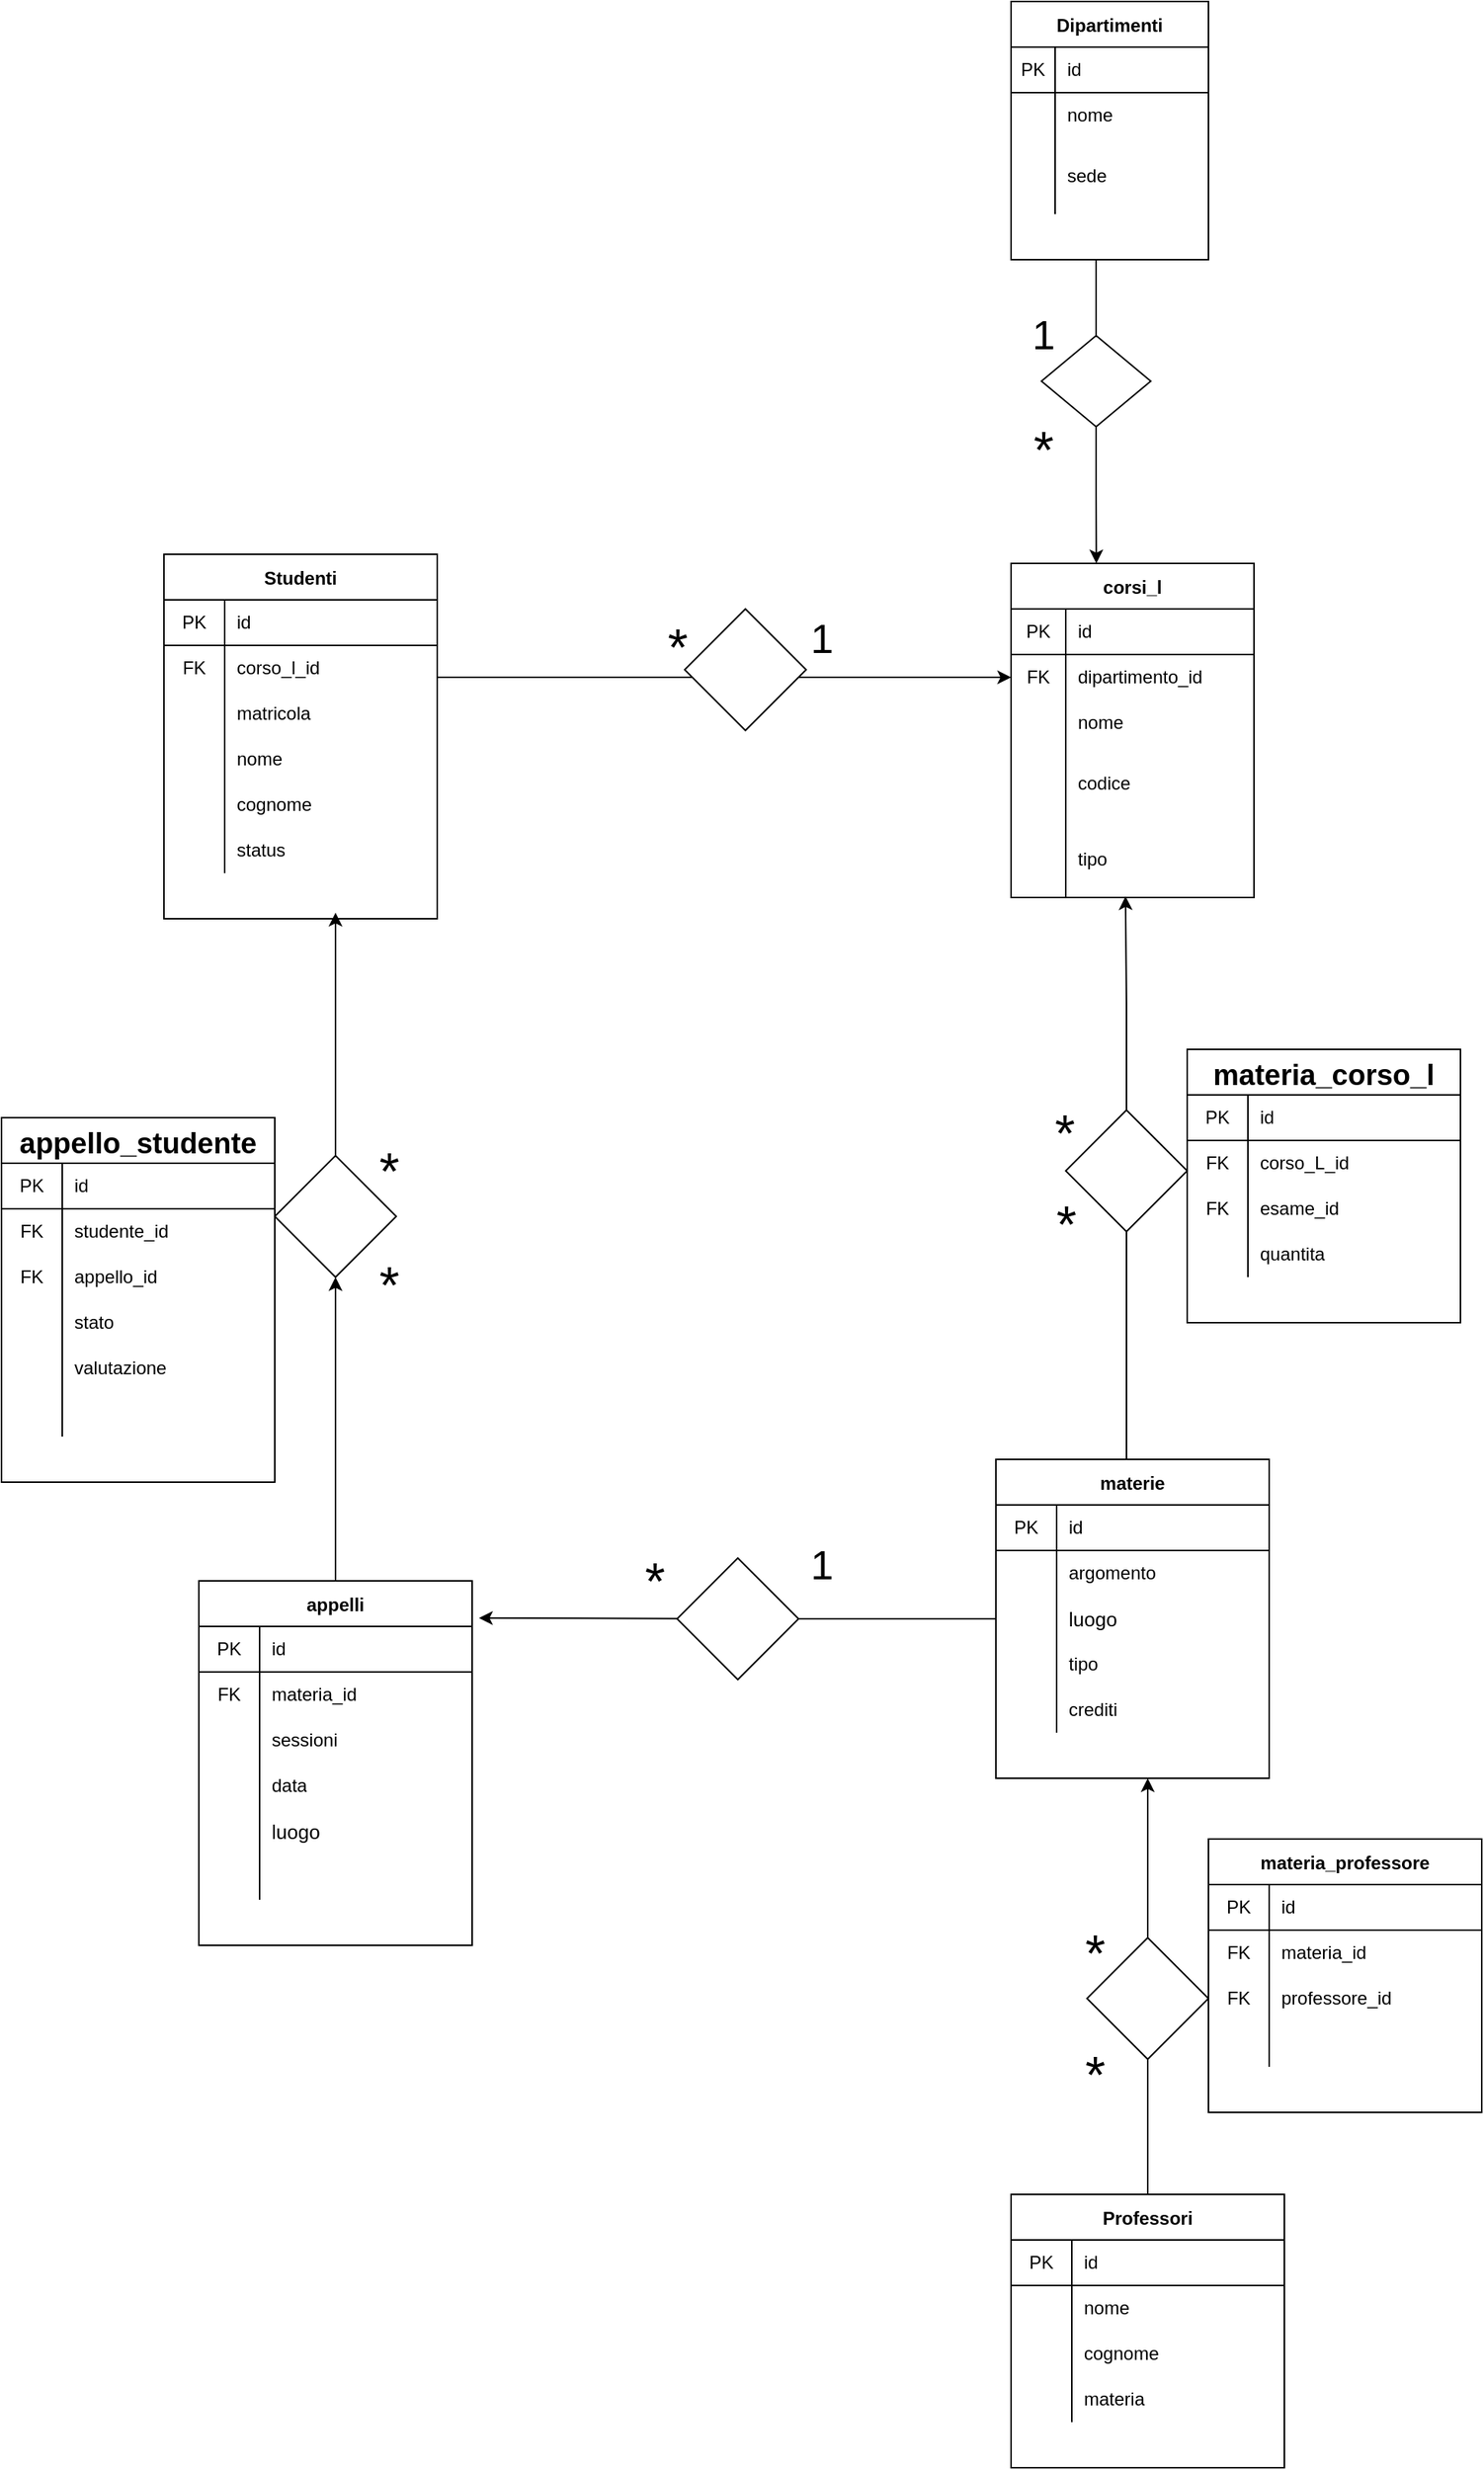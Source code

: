 <mxfile version="14.7.7"><diagram id="wqoX6eWHlkswMWqpdTRb" name="Page-1"><mxGraphModel dx="2507" dy="1263" grid="1" gridSize="10" guides="1" tooltips="1" connect="1" arrows="1" fold="1" page="1" pageScale="1" pageWidth="827" pageHeight="1169" math="0" shadow="0"><root><mxCell id="0"/><mxCell id="1" parent="0"/><mxCell id="4-TzYoJVx6MseVplhayk-2" value="Dipartimenti" style="shape=table;startSize=30;container=1;collapsible=0;childLayout=tableLayout;fixedRows=1;rowLines=0;fontStyle=1;align=center;" vertex="1" parent="1"><mxGeometry x="1205" y="220" width="130" height="170" as="geometry"/></mxCell><mxCell id="4-TzYoJVx6MseVplhayk-3" value="" style="shape=partialRectangle;html=1;whiteSpace=wrap;collapsible=0;dropTarget=0;pointerEvents=0;fillColor=none;top=0;left=0;bottom=1;right=0;points=[[0,0.5],[1,0.5]];portConstraint=eastwest;" vertex="1" parent="4-TzYoJVx6MseVplhayk-2"><mxGeometry y="30" width="130" height="30" as="geometry"/></mxCell><mxCell id="4-TzYoJVx6MseVplhayk-4" value="PK" style="shape=partialRectangle;html=1;whiteSpace=wrap;connectable=0;fillColor=none;top=0;left=0;bottom=0;right=0;overflow=hidden;" vertex="1" parent="4-TzYoJVx6MseVplhayk-3"><mxGeometry width="29" height="30" as="geometry"/></mxCell><mxCell id="4-TzYoJVx6MseVplhayk-5" value="id" style="shape=partialRectangle;html=1;whiteSpace=wrap;connectable=0;fillColor=none;top=0;left=0;bottom=0;right=0;align=left;spacingLeft=6;overflow=hidden;" vertex="1" parent="4-TzYoJVx6MseVplhayk-3"><mxGeometry x="29" width="101" height="30" as="geometry"/></mxCell><mxCell id="4-TzYoJVx6MseVplhayk-6" value="" style="shape=partialRectangle;html=1;whiteSpace=wrap;collapsible=0;dropTarget=0;pointerEvents=0;fillColor=none;top=0;left=0;bottom=0;right=0;points=[[0,0.5],[1,0.5]];portConstraint=eastwest;" vertex="1" parent="4-TzYoJVx6MseVplhayk-2"><mxGeometry y="60" width="130" height="30" as="geometry"/></mxCell><mxCell id="4-TzYoJVx6MseVplhayk-7" value="" style="shape=partialRectangle;html=1;whiteSpace=wrap;connectable=0;fillColor=none;top=0;left=0;bottom=0;right=0;overflow=hidden;" vertex="1" parent="4-TzYoJVx6MseVplhayk-6"><mxGeometry width="29" height="30" as="geometry"/></mxCell><mxCell id="4-TzYoJVx6MseVplhayk-8" value="nome" style="shape=partialRectangle;html=1;whiteSpace=wrap;connectable=0;fillColor=none;top=0;left=0;bottom=0;right=0;align=left;spacingLeft=6;overflow=hidden;" vertex="1" parent="4-TzYoJVx6MseVplhayk-6"><mxGeometry x="29" width="101" height="30" as="geometry"/></mxCell><mxCell id="4-TzYoJVx6MseVplhayk-9" value="" style="shape=partialRectangle;html=1;whiteSpace=wrap;collapsible=0;dropTarget=0;pointerEvents=0;fillColor=none;top=0;left=0;bottom=0;right=0;points=[[0,0.5],[1,0.5]];portConstraint=eastwest;" vertex="1" parent="4-TzYoJVx6MseVplhayk-2"><mxGeometry y="90" width="130" height="50" as="geometry"/></mxCell><mxCell id="4-TzYoJVx6MseVplhayk-10" value="" style="shape=partialRectangle;html=1;whiteSpace=wrap;connectable=0;fillColor=none;top=0;left=0;bottom=0;right=0;overflow=hidden;" vertex="1" parent="4-TzYoJVx6MseVplhayk-9"><mxGeometry width="29" height="50" as="geometry"/></mxCell><mxCell id="4-TzYoJVx6MseVplhayk-11" value="sede" style="shape=partialRectangle;html=1;whiteSpace=wrap;connectable=0;fillColor=none;top=0;left=0;bottom=0;right=0;align=left;spacingLeft=6;overflow=hidden;" vertex="1" parent="4-TzYoJVx6MseVplhayk-9"><mxGeometry x="29" width="101" height="50" as="geometry"/></mxCell><mxCell id="4-TzYoJVx6MseVplhayk-12" value="corsi_l" style="shape=table;startSize=30;container=1;collapsible=0;childLayout=tableLayout;fixedRows=1;rowLines=0;fontStyle=1;align=center;" vertex="1" parent="1"><mxGeometry x="1205" y="590" width="160" height="220" as="geometry"/></mxCell><mxCell id="4-TzYoJVx6MseVplhayk-13" value="" style="shape=partialRectangle;html=1;whiteSpace=wrap;collapsible=0;dropTarget=0;pointerEvents=0;fillColor=none;top=0;left=0;bottom=1;right=0;points=[[0,0.5],[1,0.5]];portConstraint=eastwest;" vertex="1" parent="4-TzYoJVx6MseVplhayk-12"><mxGeometry y="30" width="160" height="30" as="geometry"/></mxCell><mxCell id="4-TzYoJVx6MseVplhayk-14" value="PK" style="shape=partialRectangle;html=1;whiteSpace=wrap;connectable=0;fillColor=none;top=0;left=0;bottom=0;right=0;overflow=hidden;" vertex="1" parent="4-TzYoJVx6MseVplhayk-13"><mxGeometry width="36" height="30" as="geometry"/></mxCell><mxCell id="4-TzYoJVx6MseVplhayk-15" value="id" style="shape=partialRectangle;html=1;whiteSpace=wrap;connectable=0;fillColor=none;top=0;left=0;bottom=0;right=0;align=left;spacingLeft=6;overflow=hidden;" vertex="1" parent="4-TzYoJVx6MseVplhayk-13"><mxGeometry x="36" width="124" height="30" as="geometry"/></mxCell><mxCell id="4-TzYoJVx6MseVplhayk-16" value="" style="shape=partialRectangle;html=1;whiteSpace=wrap;collapsible=0;dropTarget=0;pointerEvents=0;fillColor=none;top=0;left=0;bottom=0;right=0;points=[[0,0.5],[1,0.5]];portConstraint=eastwest;" vertex="1" parent="4-TzYoJVx6MseVplhayk-12"><mxGeometry y="60" width="160" height="30" as="geometry"/></mxCell><mxCell id="4-TzYoJVx6MseVplhayk-17" value="FK" style="shape=partialRectangle;html=1;whiteSpace=wrap;connectable=0;fillColor=none;top=0;left=0;bottom=0;right=0;overflow=hidden;" vertex="1" parent="4-TzYoJVx6MseVplhayk-16"><mxGeometry width="36" height="30" as="geometry"/></mxCell><mxCell id="4-TzYoJVx6MseVplhayk-18" value="dipartimento_id" style="shape=partialRectangle;html=1;whiteSpace=wrap;connectable=0;fillColor=none;top=0;left=0;bottom=0;right=0;align=left;spacingLeft=6;overflow=hidden;" vertex="1" parent="4-TzYoJVx6MseVplhayk-16"><mxGeometry x="36" width="124" height="30" as="geometry"/></mxCell><mxCell id="4-TzYoJVx6MseVplhayk-165" value="" style="shape=partialRectangle;html=1;whiteSpace=wrap;collapsible=0;dropTarget=0;pointerEvents=0;fillColor=none;top=0;left=0;bottom=0;right=0;points=[[0,0.5],[1,0.5]];portConstraint=eastwest;" vertex="1" parent="4-TzYoJVx6MseVplhayk-12"><mxGeometry y="90" width="160" height="30" as="geometry"/></mxCell><mxCell id="4-TzYoJVx6MseVplhayk-166" value="" style="shape=partialRectangle;html=1;whiteSpace=wrap;connectable=0;fillColor=none;top=0;left=0;bottom=0;right=0;overflow=hidden;" vertex="1" parent="4-TzYoJVx6MseVplhayk-165"><mxGeometry width="36" height="30" as="geometry"/></mxCell><mxCell id="4-TzYoJVx6MseVplhayk-167" value="nome" style="shape=partialRectangle;html=1;whiteSpace=wrap;connectable=0;fillColor=none;top=0;left=0;bottom=0;right=0;align=left;spacingLeft=6;overflow=hidden;" vertex="1" parent="4-TzYoJVx6MseVplhayk-165"><mxGeometry x="36" width="124" height="30" as="geometry"/></mxCell><mxCell id="4-TzYoJVx6MseVplhayk-19" value="" style="shape=partialRectangle;html=1;whiteSpace=wrap;collapsible=0;dropTarget=0;pointerEvents=0;fillColor=none;top=0;left=0;bottom=0;right=0;points=[[0,0.5],[1,0.5]];portConstraint=eastwest;" vertex="1" parent="4-TzYoJVx6MseVplhayk-12"><mxGeometry y="120" width="160" height="50" as="geometry"/></mxCell><mxCell id="4-TzYoJVx6MseVplhayk-20" value="" style="shape=partialRectangle;html=1;whiteSpace=wrap;connectable=0;fillColor=none;top=0;left=0;bottom=0;right=0;overflow=hidden;" vertex="1" parent="4-TzYoJVx6MseVplhayk-19"><mxGeometry width="36" height="50" as="geometry"/></mxCell><mxCell id="4-TzYoJVx6MseVplhayk-21" value="codice" style="shape=partialRectangle;html=1;whiteSpace=wrap;connectable=0;fillColor=none;top=0;left=0;bottom=0;right=0;align=left;spacingLeft=6;overflow=hidden;" vertex="1" parent="4-TzYoJVx6MseVplhayk-19"><mxGeometry x="36" width="124" height="50" as="geometry"/></mxCell><mxCell id="4-TzYoJVx6MseVplhayk-22" value="" style="shape=partialRectangle;html=1;whiteSpace=wrap;collapsible=0;dropTarget=0;pointerEvents=0;fillColor=none;top=0;left=0;bottom=0;right=0;points=[[0,0.5],[1,0.5]];portConstraint=eastwest;" vertex="1" parent="4-TzYoJVx6MseVplhayk-12"><mxGeometry y="170" width="160" height="50" as="geometry"/></mxCell><mxCell id="4-TzYoJVx6MseVplhayk-23" value="" style="shape=partialRectangle;html=1;whiteSpace=wrap;connectable=0;fillColor=none;top=0;left=0;bottom=0;right=0;overflow=hidden;" vertex="1" parent="4-TzYoJVx6MseVplhayk-22"><mxGeometry width="36" height="50" as="geometry"/></mxCell><mxCell id="4-TzYoJVx6MseVplhayk-24" value="tipo" style="shape=partialRectangle;html=1;whiteSpace=wrap;connectable=0;fillColor=none;top=0;left=0;bottom=0;right=0;align=left;spacingLeft=6;overflow=hidden;" vertex="1" parent="4-TzYoJVx6MseVplhayk-22"><mxGeometry x="36" width="124" height="50" as="geometry"/></mxCell><mxCell id="4-TzYoJVx6MseVplhayk-25" style="edgeStyle=orthogonalEdgeStyle;rounded=0;orthogonalLoop=1;jettySize=auto;html=1;fontSize=20;startArrow=none;entryX=0.471;entryY=0.984;entryDx=0;entryDy=0;entryPerimeter=0;" edge="1" parent="1" source="4-TzYoJVx6MseVplhayk-82" target="4-TzYoJVx6MseVplhayk-22"><mxGeometry relative="1" as="geometry"><mxPoint x="1281" y="840" as="targetPoint"/></mxGeometry></mxCell><mxCell id="4-TzYoJVx6MseVplhayk-226" style="edgeStyle=orthogonalEdgeStyle;rounded=0;orthogonalLoop=1;jettySize=auto;html=1;entryX=1.025;entryY=-0.184;entryDx=0;entryDy=0;entryPerimeter=0;" edge="1" parent="1" source="4-TzYoJVx6MseVplhayk-26" target="4-TzYoJVx6MseVplhayk-210"><mxGeometry relative="1" as="geometry"/></mxCell><mxCell id="4-TzYoJVx6MseVplhayk-26" value="materie" style="shape=table;startSize=30;container=1;collapsible=0;childLayout=tableLayout;fixedRows=1;rowLines=0;fontStyle=1;align=center;" vertex="1" parent="1"><mxGeometry x="1195" y="1180" width="180" height="210" as="geometry"/></mxCell><mxCell id="4-TzYoJVx6MseVplhayk-27" value="" style="shape=partialRectangle;html=1;whiteSpace=wrap;collapsible=0;dropTarget=0;pointerEvents=0;fillColor=none;top=0;left=0;bottom=1;right=0;points=[[0,0.5],[1,0.5]];portConstraint=eastwest;" vertex="1" parent="4-TzYoJVx6MseVplhayk-26"><mxGeometry y="30" width="180" height="30" as="geometry"/></mxCell><mxCell id="4-TzYoJVx6MseVplhayk-28" value="PK" style="shape=partialRectangle;html=1;whiteSpace=wrap;connectable=0;fillColor=none;top=0;left=0;bottom=0;right=0;overflow=hidden;" vertex="1" parent="4-TzYoJVx6MseVplhayk-27"><mxGeometry width="40" height="30" as="geometry"/></mxCell><mxCell id="4-TzYoJVx6MseVplhayk-29" value="id" style="shape=partialRectangle;html=1;whiteSpace=wrap;connectable=0;fillColor=none;top=0;left=0;bottom=0;right=0;align=left;spacingLeft=6;overflow=hidden;" vertex="1" parent="4-TzYoJVx6MseVplhayk-27"><mxGeometry x="40" width="140" height="30" as="geometry"/></mxCell><mxCell id="4-TzYoJVx6MseVplhayk-30" value="" style="shape=partialRectangle;html=1;whiteSpace=wrap;collapsible=0;dropTarget=0;pointerEvents=0;fillColor=none;top=0;left=0;bottom=0;right=0;points=[[0,0.5],[1,0.5]];portConstraint=eastwest;" vertex="1" parent="4-TzYoJVx6MseVplhayk-26"><mxGeometry y="60" width="180" height="30" as="geometry"/></mxCell><mxCell id="4-TzYoJVx6MseVplhayk-31" value="" style="shape=partialRectangle;html=1;whiteSpace=wrap;connectable=0;fillColor=none;top=0;left=0;bottom=0;right=0;overflow=hidden;" vertex="1" parent="4-TzYoJVx6MseVplhayk-30"><mxGeometry width="40" height="30" as="geometry"/></mxCell><mxCell id="4-TzYoJVx6MseVplhayk-32" value="argomento" style="shape=partialRectangle;html=1;whiteSpace=wrap;connectable=0;fillColor=none;top=0;left=0;bottom=0;right=0;align=left;spacingLeft=6;overflow=hidden;" vertex="1" parent="4-TzYoJVx6MseVplhayk-30"><mxGeometry x="40" width="140" height="30" as="geometry"/></mxCell><mxCell id="4-TzYoJVx6MseVplhayk-169" value="" style="shape=partialRectangle;html=1;whiteSpace=wrap;collapsible=0;dropTarget=0;pointerEvents=0;fillColor=none;top=0;left=0;bottom=0;right=0;points=[[0,0.5],[1,0.5]];portConstraint=eastwest;" vertex="1" parent="4-TzYoJVx6MseVplhayk-26"><mxGeometry y="90" width="180" height="30" as="geometry"/></mxCell><mxCell id="4-TzYoJVx6MseVplhayk-170" value="" style="shape=partialRectangle;html=1;whiteSpace=wrap;connectable=0;fillColor=none;top=0;left=0;bottom=0;right=0;overflow=hidden;" vertex="1" parent="4-TzYoJVx6MseVplhayk-169"><mxGeometry width="40" height="30" as="geometry"/></mxCell><mxCell id="4-TzYoJVx6MseVplhayk-171" value="&lt;div style=&quot;font-size: 13px&quot;&gt;luogo&lt;/div&gt;" style="shape=partialRectangle;html=1;whiteSpace=wrap;connectable=0;fillColor=none;top=0;left=0;bottom=0;right=0;align=left;spacingLeft=6;overflow=hidden;" vertex="1" parent="4-TzYoJVx6MseVplhayk-169"><mxGeometry x="40" width="140" height="30" as="geometry"/></mxCell><mxCell id="4-TzYoJVx6MseVplhayk-33" value="" style="shape=partialRectangle;html=1;whiteSpace=wrap;collapsible=0;dropTarget=0;pointerEvents=0;fillColor=none;top=0;left=0;bottom=0;right=0;points=[[0,0.5],[1,0.5]];portConstraint=eastwest;" vertex="1" parent="4-TzYoJVx6MseVplhayk-26"><mxGeometry y="120" width="180" height="30" as="geometry"/></mxCell><mxCell id="4-TzYoJVx6MseVplhayk-34" value="" style="shape=partialRectangle;html=1;whiteSpace=wrap;connectable=0;fillColor=none;top=0;left=0;bottom=0;right=0;overflow=hidden;" vertex="1" parent="4-TzYoJVx6MseVplhayk-33"><mxGeometry width="40" height="30" as="geometry"/></mxCell><mxCell id="4-TzYoJVx6MseVplhayk-35" value="tipo" style="shape=partialRectangle;html=1;whiteSpace=wrap;connectable=0;fillColor=none;top=0;left=0;bottom=0;right=0;align=left;spacingLeft=6;overflow=hidden;" vertex="1" parent="4-TzYoJVx6MseVplhayk-33"><mxGeometry x="40" width="140" height="30" as="geometry"/></mxCell><mxCell id="4-TzYoJVx6MseVplhayk-36" value="" style="shape=partialRectangle;html=1;whiteSpace=wrap;collapsible=0;dropTarget=0;pointerEvents=0;fillColor=none;top=0;left=0;bottom=0;right=0;points=[[0,0.5],[1,0.5]];portConstraint=eastwest;" vertex="1" parent="4-TzYoJVx6MseVplhayk-26"><mxGeometry y="150" width="180" height="30" as="geometry"/></mxCell><mxCell id="4-TzYoJVx6MseVplhayk-37" value="" style="shape=partialRectangle;html=1;whiteSpace=wrap;connectable=0;fillColor=none;top=0;left=0;bottom=0;right=0;overflow=hidden;" vertex="1" parent="4-TzYoJVx6MseVplhayk-36"><mxGeometry width="40" height="30" as="geometry"/></mxCell><mxCell id="4-TzYoJVx6MseVplhayk-38" value="crediti" style="shape=partialRectangle;html=1;whiteSpace=wrap;connectable=0;fillColor=none;top=0;left=0;bottom=0;right=0;align=left;spacingLeft=6;overflow=hidden;" vertex="1" parent="4-TzYoJVx6MseVplhayk-36"><mxGeometry x="40" width="140" height="30" as="geometry"/></mxCell><mxCell id="4-TzYoJVx6MseVplhayk-39" style="edgeStyle=orthogonalEdgeStyle;rounded=0;orthogonalLoop=1;jettySize=auto;html=1;fontSize=20;" edge="1" parent="1" source="4-TzYoJVx6MseVplhayk-40"><mxGeometry relative="1" as="geometry"><mxPoint x="1295" y="1390" as="targetPoint"/></mxGeometry></mxCell><mxCell id="4-TzYoJVx6MseVplhayk-40" value="Professori" style="shape=table;startSize=30;container=1;collapsible=0;childLayout=tableLayout;fixedRows=1;rowLines=0;fontStyle=1;align=center;" vertex="1" parent="1"><mxGeometry x="1205" y="1664" width="180" height="180" as="geometry"/></mxCell><mxCell id="4-TzYoJVx6MseVplhayk-41" value="" style="shape=partialRectangle;html=1;whiteSpace=wrap;collapsible=0;dropTarget=0;pointerEvents=0;fillColor=none;top=0;left=0;bottom=1;right=0;points=[[0,0.5],[1,0.5]];portConstraint=eastwest;" vertex="1" parent="4-TzYoJVx6MseVplhayk-40"><mxGeometry y="30" width="180" height="30" as="geometry"/></mxCell><mxCell id="4-TzYoJVx6MseVplhayk-42" value="PK" style="shape=partialRectangle;html=1;whiteSpace=wrap;connectable=0;fillColor=none;top=0;left=0;bottom=0;right=0;overflow=hidden;" vertex="1" parent="4-TzYoJVx6MseVplhayk-41"><mxGeometry width="40" height="30" as="geometry"/></mxCell><mxCell id="4-TzYoJVx6MseVplhayk-43" value="id" style="shape=partialRectangle;html=1;whiteSpace=wrap;connectable=0;fillColor=none;top=0;left=0;bottom=0;right=0;align=left;spacingLeft=6;overflow=hidden;" vertex="1" parent="4-TzYoJVx6MseVplhayk-41"><mxGeometry x="40" width="140" height="30" as="geometry"/></mxCell><mxCell id="4-TzYoJVx6MseVplhayk-44" value="" style="shape=partialRectangle;html=1;whiteSpace=wrap;collapsible=0;dropTarget=0;pointerEvents=0;fillColor=none;top=0;left=0;bottom=0;right=0;points=[[0,0.5],[1,0.5]];portConstraint=eastwest;" vertex="1" parent="4-TzYoJVx6MseVplhayk-40"><mxGeometry y="60" width="180" height="30" as="geometry"/></mxCell><mxCell id="4-TzYoJVx6MseVplhayk-45" value="" style="shape=partialRectangle;html=1;whiteSpace=wrap;connectable=0;fillColor=none;top=0;left=0;bottom=0;right=0;overflow=hidden;" vertex="1" parent="4-TzYoJVx6MseVplhayk-44"><mxGeometry width="40" height="30" as="geometry"/></mxCell><mxCell id="4-TzYoJVx6MseVplhayk-46" value="nome" style="shape=partialRectangle;html=1;whiteSpace=wrap;connectable=0;fillColor=none;top=0;left=0;bottom=0;right=0;align=left;spacingLeft=6;overflow=hidden;" vertex="1" parent="4-TzYoJVx6MseVplhayk-44"><mxGeometry x="40" width="140" height="30" as="geometry"/></mxCell><mxCell id="4-TzYoJVx6MseVplhayk-47" value="" style="shape=partialRectangle;html=1;whiteSpace=wrap;collapsible=0;dropTarget=0;pointerEvents=0;fillColor=none;top=0;left=0;bottom=0;right=0;points=[[0,0.5],[1,0.5]];portConstraint=eastwest;" vertex="1" parent="4-TzYoJVx6MseVplhayk-40"><mxGeometry y="90" width="180" height="30" as="geometry"/></mxCell><mxCell id="4-TzYoJVx6MseVplhayk-48" value="" style="shape=partialRectangle;html=1;whiteSpace=wrap;connectable=0;fillColor=none;top=0;left=0;bottom=0;right=0;overflow=hidden;" vertex="1" parent="4-TzYoJVx6MseVplhayk-47"><mxGeometry width="40" height="30" as="geometry"/></mxCell><mxCell id="4-TzYoJVx6MseVplhayk-49" value="cognome" style="shape=partialRectangle;html=1;whiteSpace=wrap;connectable=0;fillColor=none;top=0;left=0;bottom=0;right=0;align=left;spacingLeft=6;overflow=hidden;" vertex="1" parent="4-TzYoJVx6MseVplhayk-47"><mxGeometry x="40" width="140" height="30" as="geometry"/></mxCell><mxCell id="4-TzYoJVx6MseVplhayk-50" value="" style="shape=partialRectangle;html=1;whiteSpace=wrap;collapsible=0;dropTarget=0;pointerEvents=0;fillColor=none;top=0;left=0;bottom=0;right=0;points=[[0,0.5],[1,0.5]];portConstraint=eastwest;" vertex="1" parent="4-TzYoJVx6MseVplhayk-40"><mxGeometry y="120" width="180" height="30" as="geometry"/></mxCell><mxCell id="4-TzYoJVx6MseVplhayk-51" value="" style="shape=partialRectangle;html=1;whiteSpace=wrap;connectable=0;fillColor=none;top=0;left=0;bottom=0;right=0;overflow=hidden;" vertex="1" parent="4-TzYoJVx6MseVplhayk-50"><mxGeometry width="40" height="30" as="geometry"/></mxCell><mxCell id="4-TzYoJVx6MseVplhayk-52" value="materia" style="shape=partialRectangle;html=1;whiteSpace=wrap;connectable=0;fillColor=none;top=0;left=0;bottom=0;right=0;align=left;spacingLeft=6;overflow=hidden;" vertex="1" parent="4-TzYoJVx6MseVplhayk-50"><mxGeometry x="40" width="140" height="30" as="geometry"/></mxCell><mxCell id="4-TzYoJVx6MseVplhayk-54" style="edgeStyle=orthogonalEdgeStyle;rounded=0;orthogonalLoop=1;jettySize=auto;html=1;fontSize=19;" edge="1" parent="1" source="4-TzYoJVx6MseVplhayk-56" target="4-TzYoJVx6MseVplhayk-16"><mxGeometry relative="1" as="geometry"><Array as="points"><mxPoint x="910" y="665"/><mxPoint x="910" y="665"/></Array></mxGeometry></mxCell><mxCell id="4-TzYoJVx6MseVplhayk-56" value="Studenti" style="shape=table;startSize=30;container=1;collapsible=0;childLayout=tableLayout;fixedRows=1;rowLines=0;fontStyle=1;align=center;" vertex="1" parent="1"><mxGeometry x="647" y="584" width="180" height="240" as="geometry"/></mxCell><mxCell id="4-TzYoJVx6MseVplhayk-57" value="" style="shape=partialRectangle;html=1;whiteSpace=wrap;collapsible=0;dropTarget=0;pointerEvents=0;fillColor=none;top=0;left=0;bottom=1;right=0;points=[[0,0.5],[1,0.5]];portConstraint=eastwest;" vertex="1" parent="4-TzYoJVx6MseVplhayk-56"><mxGeometry y="30" width="180" height="30" as="geometry"/></mxCell><mxCell id="4-TzYoJVx6MseVplhayk-58" value="PK" style="shape=partialRectangle;html=1;whiteSpace=wrap;connectable=0;fillColor=none;top=0;left=0;bottom=0;right=0;overflow=hidden;" vertex="1" parent="4-TzYoJVx6MseVplhayk-57"><mxGeometry width="40" height="30" as="geometry"/></mxCell><mxCell id="4-TzYoJVx6MseVplhayk-59" value="id" style="shape=partialRectangle;html=1;whiteSpace=wrap;connectable=0;fillColor=none;top=0;left=0;bottom=0;right=0;align=left;spacingLeft=6;overflow=hidden;" vertex="1" parent="4-TzYoJVx6MseVplhayk-57"><mxGeometry x="40" width="140" height="30" as="geometry"/></mxCell><mxCell id="4-TzYoJVx6MseVplhayk-60" value="" style="shape=partialRectangle;html=1;whiteSpace=wrap;collapsible=0;dropTarget=0;pointerEvents=0;fillColor=none;top=0;left=0;bottom=0;right=0;points=[[0,0.5],[1,0.5]];portConstraint=eastwest;" vertex="1" parent="4-TzYoJVx6MseVplhayk-56"><mxGeometry y="60" width="180" height="30" as="geometry"/></mxCell><mxCell id="4-TzYoJVx6MseVplhayk-61" value="FK" style="shape=partialRectangle;html=1;whiteSpace=wrap;connectable=0;fillColor=none;top=0;left=0;bottom=0;right=0;overflow=hidden;" vertex="1" parent="4-TzYoJVx6MseVplhayk-60"><mxGeometry width="40" height="30" as="geometry"/></mxCell><mxCell id="4-TzYoJVx6MseVplhayk-62" value="&lt;div&gt;corso_l_id&lt;/div&gt;" style="shape=partialRectangle;html=1;whiteSpace=wrap;connectable=0;fillColor=none;top=0;left=0;bottom=0;right=0;align=left;spacingLeft=6;overflow=hidden;" vertex="1" parent="4-TzYoJVx6MseVplhayk-60"><mxGeometry x="40" width="140" height="30" as="geometry"/></mxCell><mxCell id="4-TzYoJVx6MseVplhayk-153" value="" style="shape=partialRectangle;html=1;whiteSpace=wrap;collapsible=0;dropTarget=0;pointerEvents=0;fillColor=none;top=0;left=0;bottom=0;right=0;points=[[0,0.5],[1,0.5]];portConstraint=eastwest;" vertex="1" parent="4-TzYoJVx6MseVplhayk-56"><mxGeometry y="90" width="180" height="30" as="geometry"/></mxCell><mxCell id="4-TzYoJVx6MseVplhayk-154" value="" style="shape=partialRectangle;html=1;whiteSpace=wrap;connectable=0;fillColor=none;top=0;left=0;bottom=0;right=0;overflow=hidden;" vertex="1" parent="4-TzYoJVx6MseVplhayk-153"><mxGeometry width="40" height="30" as="geometry"/></mxCell><mxCell id="4-TzYoJVx6MseVplhayk-155" value="matricola" style="shape=partialRectangle;html=1;whiteSpace=wrap;connectable=0;fillColor=none;top=0;left=0;bottom=0;right=0;align=left;spacingLeft=6;overflow=hidden;" vertex="1" parent="4-TzYoJVx6MseVplhayk-153"><mxGeometry x="40" width="140" height="30" as="geometry"/></mxCell><mxCell id="4-TzYoJVx6MseVplhayk-63" value="" style="shape=partialRectangle;html=1;whiteSpace=wrap;collapsible=0;dropTarget=0;pointerEvents=0;fillColor=none;top=0;left=0;bottom=0;right=0;points=[[0,0.5],[1,0.5]];portConstraint=eastwest;" vertex="1" parent="4-TzYoJVx6MseVplhayk-56"><mxGeometry y="120" width="180" height="30" as="geometry"/></mxCell><mxCell id="4-TzYoJVx6MseVplhayk-64" value="" style="shape=partialRectangle;html=1;whiteSpace=wrap;connectable=0;fillColor=none;top=0;left=0;bottom=0;right=0;overflow=hidden;" vertex="1" parent="4-TzYoJVx6MseVplhayk-63"><mxGeometry width="40" height="30" as="geometry"/></mxCell><mxCell id="4-TzYoJVx6MseVplhayk-65" value="nome" style="shape=partialRectangle;html=1;whiteSpace=wrap;connectable=0;fillColor=none;top=0;left=0;bottom=0;right=0;align=left;spacingLeft=6;overflow=hidden;" vertex="1" parent="4-TzYoJVx6MseVplhayk-63"><mxGeometry x="40" width="140" height="30" as="geometry"/></mxCell><mxCell id="4-TzYoJVx6MseVplhayk-66" value="" style="shape=partialRectangle;html=1;whiteSpace=wrap;collapsible=0;dropTarget=0;pointerEvents=0;fillColor=none;top=0;left=0;bottom=0;right=0;points=[[0,0.5],[1,0.5]];portConstraint=eastwest;" vertex="1" parent="4-TzYoJVx6MseVplhayk-56"><mxGeometry y="150" width="180" height="30" as="geometry"/></mxCell><mxCell id="4-TzYoJVx6MseVplhayk-67" value="" style="shape=partialRectangle;html=1;whiteSpace=wrap;connectable=0;fillColor=none;top=0;left=0;bottom=0;right=0;overflow=hidden;" vertex="1" parent="4-TzYoJVx6MseVplhayk-66"><mxGeometry width="40" height="30" as="geometry"/></mxCell><mxCell id="4-TzYoJVx6MseVplhayk-68" value="cognome" style="shape=partialRectangle;html=1;whiteSpace=wrap;connectable=0;fillColor=none;top=0;left=0;bottom=0;right=0;align=left;spacingLeft=6;overflow=hidden;" vertex="1" parent="4-TzYoJVx6MseVplhayk-66"><mxGeometry x="40" width="140" height="30" as="geometry"/></mxCell><mxCell id="4-TzYoJVx6MseVplhayk-69" value="" style="shape=partialRectangle;html=1;whiteSpace=wrap;collapsible=0;dropTarget=0;pointerEvents=0;fillColor=none;top=0;left=0;bottom=0;right=0;points=[[0,0.5],[1,0.5]];portConstraint=eastwest;" vertex="1" parent="4-TzYoJVx6MseVplhayk-56"><mxGeometry y="180" width="180" height="30" as="geometry"/></mxCell><mxCell id="4-TzYoJVx6MseVplhayk-70" value="" style="shape=partialRectangle;html=1;whiteSpace=wrap;connectable=0;fillColor=none;top=0;left=0;bottom=0;right=0;overflow=hidden;" vertex="1" parent="4-TzYoJVx6MseVplhayk-69"><mxGeometry width="40" height="30" as="geometry"/></mxCell><mxCell id="4-TzYoJVx6MseVplhayk-71" value="status" style="shape=partialRectangle;html=1;whiteSpace=wrap;connectable=0;fillColor=none;top=0;left=0;bottom=0;right=0;align=left;spacingLeft=6;overflow=hidden;" vertex="1" parent="4-TzYoJVx6MseVplhayk-69"><mxGeometry x="40" width="140" height="30" as="geometry"/></mxCell><mxCell id="4-TzYoJVx6MseVplhayk-243" style="edgeStyle=orthogonalEdgeStyle;rounded=0;orthogonalLoop=1;jettySize=auto;html=1;exitX=0.5;exitY=1;exitDx=0;exitDy=0;entryX=0.351;entryY=0;entryDx=0;entryDy=0;entryPerimeter=0;" edge="1" parent="1" source="4-TzYoJVx6MseVplhayk-78" target="4-TzYoJVx6MseVplhayk-12"><mxGeometry relative="1" as="geometry"/></mxCell><mxCell id="4-TzYoJVx6MseVplhayk-78" value="" style="rhombus;whiteSpace=wrap;html=1;fontSize=34;strokeWidth=1;" vertex="1" parent="1"><mxGeometry x="1225" y="440" width="72" height="60" as="geometry"/></mxCell><mxCell id="4-TzYoJVx6MseVplhayk-79" value="" style="edgeStyle=orthogonalEdgeStyle;rounded=0;orthogonalLoop=1;jettySize=auto;html=1;fontSize=34;endArrow=none;" edge="1" parent="1" source="4-TzYoJVx6MseVplhayk-2"><mxGeometry relative="1" as="geometry"><mxPoint x="1210" y="390" as="sourcePoint"/><mxPoint x="1261" y="441" as="targetPoint"/><Array as="points"><mxPoint x="1261" y="441"/></Array></mxGeometry></mxCell><mxCell id="4-TzYoJVx6MseVplhayk-86" value="" style="rhombus;whiteSpace=wrap;html=1;fontSize=20;strokeWidth=1;" vertex="1" parent="1"><mxGeometry x="1255" y="1495" width="80" height="80" as="geometry"/></mxCell><mxCell id="4-TzYoJVx6MseVplhayk-87" value="materia_corso_l" style="shape=table;startSize=30;container=1;collapsible=0;childLayout=tableLayout;fixedRows=1;rowLines=0;fontStyle=1;align=center;fontSize=19;strokeWidth=1;" vertex="1" parent="1"><mxGeometry x="1321" y="910" width="180" height="180" as="geometry"/></mxCell><mxCell id="4-TzYoJVx6MseVplhayk-88" value="" style="shape=partialRectangle;html=1;whiteSpace=wrap;collapsible=0;dropTarget=0;pointerEvents=0;fillColor=none;top=0;left=0;bottom=1;right=0;points=[[0,0.5],[1,0.5]];portConstraint=eastwest;" vertex="1" parent="4-TzYoJVx6MseVplhayk-87"><mxGeometry y="30" width="180" height="30" as="geometry"/></mxCell><mxCell id="4-TzYoJVx6MseVplhayk-89" value="PK" style="shape=partialRectangle;html=1;whiteSpace=wrap;connectable=0;fillColor=none;top=0;left=0;bottom=0;right=0;overflow=hidden;" vertex="1" parent="4-TzYoJVx6MseVplhayk-88"><mxGeometry width="40" height="30" as="geometry"/></mxCell><mxCell id="4-TzYoJVx6MseVplhayk-90" value="id" style="shape=partialRectangle;html=1;whiteSpace=wrap;connectable=0;fillColor=none;top=0;left=0;bottom=0;right=0;align=left;spacingLeft=6;overflow=hidden;" vertex="1" parent="4-TzYoJVx6MseVplhayk-88"><mxGeometry x="40" width="140" height="30" as="geometry"/></mxCell><mxCell id="4-TzYoJVx6MseVplhayk-91" value="" style="shape=partialRectangle;html=1;whiteSpace=wrap;collapsible=0;dropTarget=0;pointerEvents=0;fillColor=none;top=0;left=0;bottom=0;right=0;points=[[0,0.5],[1,0.5]];portConstraint=eastwest;" vertex="1" parent="4-TzYoJVx6MseVplhayk-87"><mxGeometry y="60" width="180" height="30" as="geometry"/></mxCell><mxCell id="4-TzYoJVx6MseVplhayk-92" value="FK" style="shape=partialRectangle;html=1;whiteSpace=wrap;connectable=0;fillColor=none;top=0;left=0;bottom=0;right=0;overflow=hidden;" vertex="1" parent="4-TzYoJVx6MseVplhayk-91"><mxGeometry width="40" height="30" as="geometry"/></mxCell><mxCell id="4-TzYoJVx6MseVplhayk-93" value="corso_L_id" style="shape=partialRectangle;html=1;whiteSpace=wrap;connectable=0;fillColor=none;top=0;left=0;bottom=0;right=0;align=left;spacingLeft=6;overflow=hidden;" vertex="1" parent="4-TzYoJVx6MseVplhayk-91"><mxGeometry x="40" width="140" height="30" as="geometry"/></mxCell><mxCell id="4-TzYoJVx6MseVplhayk-94" value="" style="shape=partialRectangle;html=1;whiteSpace=wrap;collapsible=0;dropTarget=0;pointerEvents=0;fillColor=none;top=0;left=0;bottom=0;right=0;points=[[0,0.5],[1,0.5]];portConstraint=eastwest;" vertex="1" parent="4-TzYoJVx6MseVplhayk-87"><mxGeometry y="90" width="180" height="30" as="geometry"/></mxCell><mxCell id="4-TzYoJVx6MseVplhayk-95" value="FK" style="shape=partialRectangle;html=1;whiteSpace=wrap;connectable=0;fillColor=none;top=0;left=0;bottom=0;right=0;overflow=hidden;" vertex="1" parent="4-TzYoJVx6MseVplhayk-94"><mxGeometry width="40" height="30" as="geometry"/></mxCell><mxCell id="4-TzYoJVx6MseVplhayk-96" value="esame_id" style="shape=partialRectangle;html=1;whiteSpace=wrap;connectable=0;fillColor=none;top=0;left=0;bottom=0;right=0;align=left;spacingLeft=6;overflow=hidden;" vertex="1" parent="4-TzYoJVx6MseVplhayk-94"><mxGeometry x="40" width="140" height="30" as="geometry"/></mxCell><mxCell id="4-TzYoJVx6MseVplhayk-97" value="" style="shape=partialRectangle;html=1;whiteSpace=wrap;collapsible=0;dropTarget=0;pointerEvents=0;fillColor=none;top=0;left=0;bottom=0;right=0;points=[[0,0.5],[1,0.5]];portConstraint=eastwest;" vertex="1" parent="4-TzYoJVx6MseVplhayk-87"><mxGeometry y="120" width="180" height="30" as="geometry"/></mxCell><mxCell id="4-TzYoJVx6MseVplhayk-98" value="" style="shape=partialRectangle;html=1;whiteSpace=wrap;connectable=0;fillColor=none;top=0;left=0;bottom=0;right=0;overflow=hidden;" vertex="1" parent="4-TzYoJVx6MseVplhayk-97"><mxGeometry width="40" height="30" as="geometry"/></mxCell><mxCell id="4-TzYoJVx6MseVplhayk-99" value="quantita" style="shape=partialRectangle;html=1;whiteSpace=wrap;connectable=0;fillColor=none;top=0;left=0;bottom=0;right=0;align=left;spacingLeft=6;overflow=hidden;" vertex="1" parent="4-TzYoJVx6MseVplhayk-97"><mxGeometry x="40" width="140" height="30" as="geometry"/></mxCell><mxCell id="4-TzYoJVx6MseVplhayk-102" value="" style="rhombus;whiteSpace=wrap;html=1;fontSize=19;strokeWidth=1;" vertex="1" parent="1"><mxGeometry x="990" y="620" width="80" height="80" as="geometry"/></mxCell><mxCell id="4-TzYoJVx6MseVplhayk-139" value="appello_studente" style="shape=table;startSize=30;container=1;collapsible=0;childLayout=tableLayout;fixedRows=1;rowLines=0;fontStyle=1;align=center;fontSize=19;strokeWidth=1;" vertex="1" parent="1"><mxGeometry x="540" y="955" width="180" height="240" as="geometry"/></mxCell><mxCell id="4-TzYoJVx6MseVplhayk-140" value="" style="shape=partialRectangle;html=1;whiteSpace=wrap;collapsible=0;dropTarget=0;pointerEvents=0;fillColor=none;top=0;left=0;bottom=1;right=0;points=[[0,0.5],[1,0.5]];portConstraint=eastwest;" vertex="1" parent="4-TzYoJVx6MseVplhayk-139"><mxGeometry y="30" width="180" height="30" as="geometry"/></mxCell><mxCell id="4-TzYoJVx6MseVplhayk-141" value="PK" style="shape=partialRectangle;html=1;whiteSpace=wrap;connectable=0;fillColor=none;top=0;left=0;bottom=0;right=0;overflow=hidden;" vertex="1" parent="4-TzYoJVx6MseVplhayk-140"><mxGeometry width="40" height="30" as="geometry"/></mxCell><mxCell id="4-TzYoJVx6MseVplhayk-142" value="id" style="shape=partialRectangle;html=1;whiteSpace=wrap;connectable=0;fillColor=none;top=0;left=0;bottom=0;right=0;align=left;spacingLeft=6;overflow=hidden;" vertex="1" parent="4-TzYoJVx6MseVplhayk-140"><mxGeometry x="40" width="140" height="30" as="geometry"/></mxCell><mxCell id="4-TzYoJVx6MseVplhayk-143" value="" style="shape=partialRectangle;html=1;whiteSpace=wrap;collapsible=0;dropTarget=0;pointerEvents=0;fillColor=none;top=0;left=0;bottom=0;right=0;points=[[0,0.5],[1,0.5]];portConstraint=eastwest;" vertex="1" parent="4-TzYoJVx6MseVplhayk-139"><mxGeometry y="60" width="180" height="30" as="geometry"/></mxCell><mxCell id="4-TzYoJVx6MseVplhayk-144" value="FK" style="shape=partialRectangle;html=1;whiteSpace=wrap;connectable=0;fillColor=none;top=0;left=0;bottom=0;right=0;overflow=hidden;" vertex="1" parent="4-TzYoJVx6MseVplhayk-143"><mxGeometry width="40" height="30" as="geometry"/></mxCell><mxCell id="4-TzYoJVx6MseVplhayk-145" value="studente_id" style="shape=partialRectangle;html=1;whiteSpace=wrap;connectable=0;fillColor=none;top=0;left=0;bottom=0;right=0;align=left;spacingLeft=6;overflow=hidden;" vertex="1" parent="4-TzYoJVx6MseVplhayk-143"><mxGeometry x="40" width="140" height="30" as="geometry"/></mxCell><mxCell id="4-TzYoJVx6MseVplhayk-175" value="" style="shape=partialRectangle;html=1;whiteSpace=wrap;collapsible=0;dropTarget=0;pointerEvents=0;fillColor=none;top=0;left=0;bottom=0;right=0;points=[[0,0.5],[1,0.5]];portConstraint=eastwest;" vertex="1" parent="4-TzYoJVx6MseVplhayk-139"><mxGeometry y="90" width="180" height="30" as="geometry"/></mxCell><mxCell id="4-TzYoJVx6MseVplhayk-176" value="FK" style="shape=partialRectangle;html=1;whiteSpace=wrap;connectable=0;fillColor=none;top=0;left=0;bottom=0;right=0;overflow=hidden;" vertex="1" parent="4-TzYoJVx6MseVplhayk-175"><mxGeometry width="40" height="30" as="geometry"/></mxCell><mxCell id="4-TzYoJVx6MseVplhayk-177" value="appello_id" style="shape=partialRectangle;html=1;whiteSpace=wrap;connectable=0;fillColor=none;top=0;left=0;bottom=0;right=0;align=left;spacingLeft=6;overflow=hidden;" vertex="1" parent="4-TzYoJVx6MseVplhayk-175"><mxGeometry x="40" width="140" height="30" as="geometry"/></mxCell><mxCell id="4-TzYoJVx6MseVplhayk-172" value="" style="shape=partialRectangle;html=1;whiteSpace=wrap;collapsible=0;dropTarget=0;pointerEvents=0;fillColor=none;top=0;left=0;bottom=0;right=0;points=[[0,0.5],[1,0.5]];portConstraint=eastwest;" vertex="1" parent="4-TzYoJVx6MseVplhayk-139"><mxGeometry y="120" width="180" height="30" as="geometry"/></mxCell><mxCell id="4-TzYoJVx6MseVplhayk-173" value="" style="shape=partialRectangle;html=1;whiteSpace=wrap;connectable=0;fillColor=none;top=0;left=0;bottom=0;right=0;overflow=hidden;" vertex="1" parent="4-TzYoJVx6MseVplhayk-172"><mxGeometry width="40" height="30" as="geometry"/></mxCell><mxCell id="4-TzYoJVx6MseVplhayk-174" value="stato" style="shape=partialRectangle;html=1;whiteSpace=wrap;connectable=0;fillColor=none;top=0;left=0;bottom=0;right=0;align=left;spacingLeft=6;overflow=hidden;" vertex="1" parent="4-TzYoJVx6MseVplhayk-172"><mxGeometry x="40" width="140" height="30" as="geometry"/></mxCell><mxCell id="4-TzYoJVx6MseVplhayk-146" value="" style="shape=partialRectangle;html=1;whiteSpace=wrap;collapsible=0;dropTarget=0;pointerEvents=0;fillColor=none;top=0;left=0;bottom=0;right=0;points=[[0,0.5],[1,0.5]];portConstraint=eastwest;" vertex="1" parent="4-TzYoJVx6MseVplhayk-139"><mxGeometry y="150" width="180" height="30" as="geometry"/></mxCell><mxCell id="4-TzYoJVx6MseVplhayk-147" value="" style="shape=partialRectangle;html=1;whiteSpace=wrap;connectable=0;fillColor=none;top=0;left=0;bottom=0;right=0;overflow=hidden;" vertex="1" parent="4-TzYoJVx6MseVplhayk-146"><mxGeometry width="40" height="30" as="geometry"/></mxCell><mxCell id="4-TzYoJVx6MseVplhayk-148" value="valutazione" style="shape=partialRectangle;html=1;whiteSpace=wrap;connectable=0;fillColor=none;top=0;left=0;bottom=0;right=0;align=left;spacingLeft=6;overflow=hidden;" vertex="1" parent="4-TzYoJVx6MseVplhayk-146"><mxGeometry x="40" width="140" height="30" as="geometry"/></mxCell><mxCell id="4-TzYoJVx6MseVplhayk-149" value="" style="shape=partialRectangle;html=1;whiteSpace=wrap;collapsible=0;dropTarget=0;pointerEvents=0;fillColor=none;top=0;left=0;bottom=0;right=0;points=[[0,0.5],[1,0.5]];portConstraint=eastwest;" vertex="1" parent="4-TzYoJVx6MseVplhayk-139"><mxGeometry y="180" width="180" height="30" as="geometry"/></mxCell><mxCell id="4-TzYoJVx6MseVplhayk-150" value="" style="shape=partialRectangle;html=1;whiteSpace=wrap;connectable=0;fillColor=none;top=0;left=0;bottom=0;right=0;overflow=hidden;" vertex="1" parent="4-TzYoJVx6MseVplhayk-149"><mxGeometry width="40" height="30" as="geometry"/></mxCell><mxCell id="4-TzYoJVx6MseVplhayk-151" value="" style="shape=partialRectangle;html=1;whiteSpace=wrap;connectable=0;fillColor=none;top=0;left=0;bottom=0;right=0;align=left;spacingLeft=6;overflow=hidden;" vertex="1" parent="4-TzYoJVx6MseVplhayk-149"><mxGeometry x="40" width="140" height="30" as="geometry"/></mxCell><mxCell id="4-TzYoJVx6MseVplhayk-241" style="edgeStyle=orthogonalEdgeStyle;rounded=0;orthogonalLoop=1;jettySize=auto;html=1;" edge="1" parent="1" source="4-TzYoJVx6MseVplhayk-85"><mxGeometry relative="1" as="geometry"><mxPoint x="760" y="820" as="targetPoint"/></mxGeometry></mxCell><mxCell id="4-TzYoJVx6MseVplhayk-85" value="" style="rhombus;whiteSpace=wrap;html=1;fontSize=20;strokeWidth=1;" vertex="1" parent="1"><mxGeometry x="720" y="980" width="80" height="80" as="geometry"/></mxCell><mxCell id="4-TzYoJVx6MseVplhayk-178" value="materia_professore" style="shape=table;startSize=30;container=1;collapsible=0;childLayout=tableLayout;fixedRows=1;rowLines=0;fontStyle=1;align=center;" vertex="1" parent="1"><mxGeometry x="1335" y="1430" width="180" height="180" as="geometry"/></mxCell><mxCell id="4-TzYoJVx6MseVplhayk-179" value="" style="shape=partialRectangle;html=1;whiteSpace=wrap;collapsible=0;dropTarget=0;pointerEvents=0;fillColor=none;top=0;left=0;bottom=1;right=0;points=[[0,0.5],[1,0.5]];portConstraint=eastwest;" vertex="1" parent="4-TzYoJVx6MseVplhayk-178"><mxGeometry y="30" width="180" height="30" as="geometry"/></mxCell><mxCell id="4-TzYoJVx6MseVplhayk-180" value="PK" style="shape=partialRectangle;html=1;whiteSpace=wrap;connectable=0;fillColor=none;top=0;left=0;bottom=0;right=0;overflow=hidden;" vertex="1" parent="4-TzYoJVx6MseVplhayk-179"><mxGeometry width="40" height="30" as="geometry"/></mxCell><mxCell id="4-TzYoJVx6MseVplhayk-181" value="id" style="shape=partialRectangle;html=1;whiteSpace=wrap;connectable=0;fillColor=none;top=0;left=0;bottom=0;right=0;align=left;spacingLeft=6;overflow=hidden;" vertex="1" parent="4-TzYoJVx6MseVplhayk-179"><mxGeometry x="40" width="140" height="30" as="geometry"/></mxCell><mxCell id="4-TzYoJVx6MseVplhayk-182" value="" style="shape=partialRectangle;html=1;whiteSpace=wrap;collapsible=0;dropTarget=0;pointerEvents=0;fillColor=none;top=0;left=0;bottom=0;right=0;points=[[0,0.5],[1,0.5]];portConstraint=eastwest;" vertex="1" parent="4-TzYoJVx6MseVplhayk-178"><mxGeometry y="60" width="180" height="30" as="geometry"/></mxCell><mxCell id="4-TzYoJVx6MseVplhayk-183" value="FK" style="shape=partialRectangle;html=1;whiteSpace=wrap;connectable=0;fillColor=none;top=0;left=0;bottom=0;right=0;overflow=hidden;" vertex="1" parent="4-TzYoJVx6MseVplhayk-182"><mxGeometry width="40" height="30" as="geometry"/></mxCell><mxCell id="4-TzYoJVx6MseVplhayk-184" value="materia_id" style="shape=partialRectangle;html=1;whiteSpace=wrap;connectable=0;fillColor=none;top=0;left=0;bottom=0;right=0;align=left;spacingLeft=6;overflow=hidden;" vertex="1" parent="4-TzYoJVx6MseVplhayk-182"><mxGeometry x="40" width="140" height="30" as="geometry"/></mxCell><mxCell id="4-TzYoJVx6MseVplhayk-185" value="" style="shape=partialRectangle;html=1;whiteSpace=wrap;collapsible=0;dropTarget=0;pointerEvents=0;fillColor=none;top=0;left=0;bottom=0;right=0;points=[[0,0.5],[1,0.5]];portConstraint=eastwest;" vertex="1" parent="4-TzYoJVx6MseVplhayk-178"><mxGeometry y="90" width="180" height="30" as="geometry"/></mxCell><mxCell id="4-TzYoJVx6MseVplhayk-186" value="FK" style="shape=partialRectangle;html=1;whiteSpace=wrap;connectable=0;fillColor=none;top=0;left=0;bottom=0;right=0;overflow=hidden;" vertex="1" parent="4-TzYoJVx6MseVplhayk-185"><mxGeometry width="40" height="30" as="geometry"/></mxCell><mxCell id="4-TzYoJVx6MseVplhayk-187" value="professore_id" style="shape=partialRectangle;html=1;whiteSpace=wrap;connectable=0;fillColor=none;top=0;left=0;bottom=0;right=0;align=left;spacingLeft=6;overflow=hidden;" vertex="1" parent="4-TzYoJVx6MseVplhayk-185"><mxGeometry x="40" width="140" height="30" as="geometry"/></mxCell><mxCell id="4-TzYoJVx6MseVplhayk-188" value="" style="shape=partialRectangle;html=1;whiteSpace=wrap;collapsible=0;dropTarget=0;pointerEvents=0;fillColor=none;top=0;left=0;bottom=0;right=0;points=[[0,0.5],[1,0.5]];portConstraint=eastwest;" vertex="1" parent="4-TzYoJVx6MseVplhayk-178"><mxGeometry y="120" width="180" height="30" as="geometry"/></mxCell><mxCell id="4-TzYoJVx6MseVplhayk-189" value="" style="shape=partialRectangle;html=1;whiteSpace=wrap;connectable=0;fillColor=none;top=0;left=0;bottom=0;right=0;overflow=hidden;" vertex="1" parent="4-TzYoJVx6MseVplhayk-188"><mxGeometry width="40" height="30" as="geometry"/></mxCell><mxCell id="4-TzYoJVx6MseVplhayk-190" value="" style="shape=partialRectangle;html=1;whiteSpace=wrap;connectable=0;fillColor=none;top=0;left=0;bottom=0;right=0;align=left;spacingLeft=6;overflow=hidden;" vertex="1" parent="4-TzYoJVx6MseVplhayk-188"><mxGeometry x="40" width="140" height="30" as="geometry"/></mxCell><mxCell id="4-TzYoJVx6MseVplhayk-225" style="edgeStyle=orthogonalEdgeStyle;rounded=0;orthogonalLoop=1;jettySize=auto;html=1;entryX=0.5;entryY=1;entryDx=0;entryDy=0;" edge="1" parent="1" source="4-TzYoJVx6MseVplhayk-209" target="4-TzYoJVx6MseVplhayk-85"><mxGeometry relative="1" as="geometry"/></mxCell><mxCell id="4-TzYoJVx6MseVplhayk-209" value="appelli" style="shape=table;startSize=30;container=1;collapsible=0;childLayout=tableLayout;fixedRows=1;rowLines=0;fontStyle=1;align=center;" vertex="1" parent="1"><mxGeometry x="670" y="1260" width="180" height="240" as="geometry"/></mxCell><mxCell id="4-TzYoJVx6MseVplhayk-210" value="" style="shape=partialRectangle;html=1;whiteSpace=wrap;collapsible=0;dropTarget=0;pointerEvents=0;fillColor=none;top=0;left=0;bottom=1;right=0;points=[[0,0.5],[1,0.5]];portConstraint=eastwest;" vertex="1" parent="4-TzYoJVx6MseVplhayk-209"><mxGeometry y="30" width="180" height="30" as="geometry"/></mxCell><mxCell id="4-TzYoJVx6MseVplhayk-211" value="PK" style="shape=partialRectangle;html=1;whiteSpace=wrap;connectable=0;fillColor=none;top=0;left=0;bottom=0;right=0;overflow=hidden;" vertex="1" parent="4-TzYoJVx6MseVplhayk-210"><mxGeometry width="40" height="30" as="geometry"/></mxCell><mxCell id="4-TzYoJVx6MseVplhayk-212" value="id" style="shape=partialRectangle;html=1;whiteSpace=wrap;connectable=0;fillColor=none;top=0;left=0;bottom=0;right=0;align=left;spacingLeft=6;overflow=hidden;" vertex="1" parent="4-TzYoJVx6MseVplhayk-210"><mxGeometry x="40" width="140" height="30" as="geometry"/></mxCell><mxCell id="4-TzYoJVx6MseVplhayk-213" value="" style="shape=partialRectangle;html=1;whiteSpace=wrap;collapsible=0;dropTarget=0;pointerEvents=0;fillColor=none;top=0;left=0;bottom=0;right=0;points=[[0,0.5],[1,0.5]];portConstraint=eastwest;" vertex="1" parent="4-TzYoJVx6MseVplhayk-209"><mxGeometry y="60" width="180" height="30" as="geometry"/></mxCell><mxCell id="4-TzYoJVx6MseVplhayk-214" value="FK" style="shape=partialRectangle;html=1;whiteSpace=wrap;connectable=0;fillColor=none;top=0;left=0;bottom=0;right=0;overflow=hidden;" vertex="1" parent="4-TzYoJVx6MseVplhayk-213"><mxGeometry width="40" height="30" as="geometry"/></mxCell><mxCell id="4-TzYoJVx6MseVplhayk-215" value="materia_id" style="shape=partialRectangle;html=1;whiteSpace=wrap;connectable=0;fillColor=none;top=0;left=0;bottom=0;right=0;align=left;spacingLeft=6;overflow=hidden;" vertex="1" parent="4-TzYoJVx6MseVplhayk-213"><mxGeometry x="40" width="140" height="30" as="geometry"/></mxCell><mxCell id="4-TzYoJVx6MseVplhayk-231" value="" style="shape=partialRectangle;html=1;whiteSpace=wrap;collapsible=0;dropTarget=0;pointerEvents=0;fillColor=none;top=0;left=0;bottom=0;right=0;points=[[0,0.5],[1,0.5]];portConstraint=eastwest;" vertex="1" parent="4-TzYoJVx6MseVplhayk-209"><mxGeometry y="90" width="180" height="30" as="geometry"/></mxCell><mxCell id="4-TzYoJVx6MseVplhayk-232" value="" style="shape=partialRectangle;html=1;whiteSpace=wrap;connectable=0;fillColor=none;top=0;left=0;bottom=0;right=0;overflow=hidden;" vertex="1" parent="4-TzYoJVx6MseVplhayk-231"><mxGeometry width="40" height="30" as="geometry"/></mxCell><mxCell id="4-TzYoJVx6MseVplhayk-233" value="sessioni" style="shape=partialRectangle;html=1;whiteSpace=wrap;connectable=0;fillColor=none;top=0;left=0;bottom=0;right=0;align=left;spacingLeft=6;overflow=hidden;" vertex="1" parent="4-TzYoJVx6MseVplhayk-231"><mxGeometry x="40" width="140" height="30" as="geometry"/></mxCell><mxCell id="4-TzYoJVx6MseVplhayk-216" value="" style="shape=partialRectangle;html=1;whiteSpace=wrap;collapsible=0;dropTarget=0;pointerEvents=0;fillColor=none;top=0;left=0;bottom=0;right=0;points=[[0,0.5],[1,0.5]];portConstraint=eastwest;" vertex="1" parent="4-TzYoJVx6MseVplhayk-209"><mxGeometry y="120" width="180" height="30" as="geometry"/></mxCell><mxCell id="4-TzYoJVx6MseVplhayk-217" value="" style="shape=partialRectangle;html=1;whiteSpace=wrap;connectable=0;fillColor=none;top=0;left=0;bottom=0;right=0;overflow=hidden;" vertex="1" parent="4-TzYoJVx6MseVplhayk-216"><mxGeometry width="40" height="30" as="geometry"/></mxCell><mxCell id="4-TzYoJVx6MseVplhayk-218" value="data" style="shape=partialRectangle;html=1;whiteSpace=wrap;connectable=0;fillColor=none;top=0;left=0;bottom=0;right=0;align=left;spacingLeft=6;overflow=hidden;" vertex="1" parent="4-TzYoJVx6MseVplhayk-216"><mxGeometry x="40" width="140" height="30" as="geometry"/></mxCell><mxCell id="4-TzYoJVx6MseVplhayk-219" value="" style="shape=partialRectangle;html=1;whiteSpace=wrap;collapsible=0;dropTarget=0;pointerEvents=0;fillColor=none;top=0;left=0;bottom=0;right=0;points=[[0,0.5],[1,0.5]];portConstraint=eastwest;" vertex="1" parent="4-TzYoJVx6MseVplhayk-209"><mxGeometry y="150" width="180" height="30" as="geometry"/></mxCell><mxCell id="4-TzYoJVx6MseVplhayk-220" value="" style="shape=partialRectangle;html=1;whiteSpace=wrap;connectable=0;fillColor=none;top=0;left=0;bottom=0;right=0;overflow=hidden;" vertex="1" parent="4-TzYoJVx6MseVplhayk-219"><mxGeometry width="40" height="30" as="geometry"/></mxCell><mxCell id="4-TzYoJVx6MseVplhayk-221" value="&lt;div style=&quot;font-size: 13px&quot;&gt;luogo&lt;/div&gt;" style="shape=partialRectangle;html=1;whiteSpace=wrap;connectable=0;fillColor=none;top=0;left=0;bottom=0;right=0;align=left;spacingLeft=6;overflow=hidden;" vertex="1" parent="4-TzYoJVx6MseVplhayk-219"><mxGeometry x="40" width="140" height="30" as="geometry"/></mxCell><mxCell id="4-TzYoJVx6MseVplhayk-222" value="" style="shape=partialRectangle;html=1;whiteSpace=wrap;collapsible=0;dropTarget=0;pointerEvents=0;fillColor=none;top=0;left=0;bottom=0;right=0;points=[[0,0.5],[1,0.5]];portConstraint=eastwest;" vertex="1" parent="4-TzYoJVx6MseVplhayk-209"><mxGeometry y="180" width="180" height="30" as="geometry"/></mxCell><mxCell id="4-TzYoJVx6MseVplhayk-223" value="" style="shape=partialRectangle;html=1;whiteSpace=wrap;connectable=0;fillColor=none;top=0;left=0;bottom=0;right=0;overflow=hidden;" vertex="1" parent="4-TzYoJVx6MseVplhayk-222"><mxGeometry width="40" height="30" as="geometry"/></mxCell><mxCell id="4-TzYoJVx6MseVplhayk-224" value="" style="shape=partialRectangle;html=1;whiteSpace=wrap;connectable=0;fillColor=none;top=0;left=0;bottom=0;right=0;align=left;spacingLeft=6;overflow=hidden;" vertex="1" parent="4-TzYoJVx6MseVplhayk-222"><mxGeometry x="40" width="140" height="30" as="geometry"/></mxCell><mxCell id="4-TzYoJVx6MseVplhayk-82" value="" style="rhombus;whiteSpace=wrap;html=1;fontSize=20;strokeWidth=1;" vertex="1" parent="1"><mxGeometry x="1241" y="950" width="80" height="80" as="geometry"/></mxCell><mxCell id="4-TzYoJVx6MseVplhayk-227" value="" style="edgeStyle=orthogonalEdgeStyle;rounded=0;orthogonalLoop=1;jettySize=auto;html=1;fontSize=20;endArrow=none;" edge="1" parent="1" source="4-TzYoJVx6MseVplhayk-26" target="4-TzYoJVx6MseVplhayk-82"><mxGeometry relative="1" as="geometry"><mxPoint x="1256" y="810" as="targetPoint"/><mxPoint x="1285" y="1180" as="sourcePoint"/><Array as="points"><mxPoint x="1281" y="1120"/><mxPoint x="1281" y="1120"/></Array></mxGeometry></mxCell><mxCell id="4-TzYoJVx6MseVplhayk-228" value="" style="rhombus;whiteSpace=wrap;html=1;" vertex="1" parent="1"><mxGeometry x="985" y="1245" width="80" height="80" as="geometry"/></mxCell><mxCell id="4-TzYoJVx6MseVplhayk-229" value="&lt;font style=&quot;font-size: 27px&quot;&gt;1&lt;/font&gt;" style="text;html=1;align=center;verticalAlign=middle;resizable=0;points=[];autosize=1;strokeColor=none;" vertex="1" parent="1"><mxGeometry x="1065" y="1240" width="30" height="20" as="geometry"/></mxCell><mxCell id="4-TzYoJVx6MseVplhayk-230" value="&lt;font style=&quot;font-size: 34px&quot;&gt;*&lt;/font&gt;" style="text;html=1;align=center;verticalAlign=middle;resizable=0;points=[];autosize=1;strokeColor=none;" vertex="1" parent="1"><mxGeometry x="955" y="1245" width="30" height="30" as="geometry"/></mxCell><mxCell id="4-TzYoJVx6MseVplhayk-234" value="&lt;font style=&quot;font-size: 34px&quot;&gt;*&lt;/font&gt;" style="text;html=1;align=center;verticalAlign=middle;resizable=0;points=[];autosize=1;strokeColor=none;" vertex="1" parent="1"><mxGeometry x="780" y="1050" width="30" height="30" as="geometry"/></mxCell><mxCell id="4-TzYoJVx6MseVplhayk-235" value="&lt;font style=&quot;font-size: 34px&quot;&gt;*&lt;/font&gt;" style="text;html=1;align=center;verticalAlign=middle;resizable=0;points=[];autosize=1;strokeColor=none;" vertex="1" parent="1"><mxGeometry x="780" y="975" width="30" height="30" as="geometry"/></mxCell><mxCell id="4-TzYoJVx6MseVplhayk-236" value="&lt;font style=&quot;font-size: 34px&quot;&gt;*&lt;/font&gt;" style="text;html=1;align=center;verticalAlign=middle;resizable=0;points=[];autosize=1;strokeColor=none;" vertex="1" parent="1"><mxGeometry x="1226" y="1010" width="30" height="30" as="geometry"/></mxCell><mxCell id="4-TzYoJVx6MseVplhayk-237" value="&lt;font style=&quot;font-size: 34px&quot;&gt;*&lt;/font&gt;" style="text;html=1;align=center;verticalAlign=middle;resizable=0;points=[];autosize=1;strokeColor=none;" vertex="1" parent="1"><mxGeometry x="1225" y="950" width="30" height="30" as="geometry"/></mxCell><mxCell id="4-TzYoJVx6MseVplhayk-238" value="&lt;font style=&quot;font-size: 34px&quot;&gt;*&lt;/font&gt;" style="text;html=1;align=center;verticalAlign=middle;resizable=0;points=[];autosize=1;strokeColor=none;" vertex="1" parent="1"><mxGeometry x="1245" y="1490" width="30" height="30" as="geometry"/></mxCell><mxCell id="4-TzYoJVx6MseVplhayk-239" value="&lt;font style=&quot;font-size: 34px&quot;&gt;*&lt;/font&gt;" style="text;html=1;align=center;verticalAlign=middle;resizable=0;points=[];autosize=1;strokeColor=none;" vertex="1" parent="1"><mxGeometry x="1245" y="1570" width="30" height="30" as="geometry"/></mxCell><mxCell id="4-TzYoJVx6MseVplhayk-240" value="&lt;font style=&quot;font-size: 34px&quot;&gt;*&lt;/font&gt;" style="text;html=1;align=center;verticalAlign=middle;resizable=0;points=[];autosize=1;strokeColor=none;" vertex="1" parent="1"><mxGeometry x="970" y="630" width="30" height="30" as="geometry"/></mxCell><mxCell id="4-TzYoJVx6MseVplhayk-242" value="&lt;font style=&quot;font-size: 27px&quot;&gt;1&lt;/font&gt;" style="text;html=1;align=center;verticalAlign=middle;resizable=0;points=[];autosize=1;strokeColor=none;" vertex="1" parent="1"><mxGeometry x="1065" y="630" width="30" height="20" as="geometry"/></mxCell><mxCell id="4-TzYoJVx6MseVplhayk-244" value="&lt;font style=&quot;font-size: 34px&quot;&gt;*&lt;/font&gt;" style="text;html=1;align=center;verticalAlign=middle;resizable=0;points=[];autosize=1;strokeColor=none;" vertex="1" parent="1"><mxGeometry x="1211" y="500" width="30" height="30" as="geometry"/></mxCell><mxCell id="4-TzYoJVx6MseVplhayk-245" value="&lt;font style=&quot;font-size: 27px&quot;&gt;1&lt;/font&gt;" style="text;html=1;align=center;verticalAlign=middle;resizable=0;points=[];autosize=1;strokeColor=none;" vertex="1" parent="1"><mxGeometry x="1211" y="430" width="30" height="20" as="geometry"/></mxCell></root></mxGraphModel></diagram></mxfile>